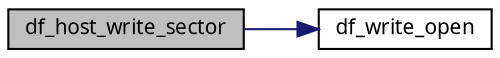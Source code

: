 digraph G
{
  edge [fontname="FreeSans.ttf",fontsize=10,labelfontname="FreeSans.ttf",labelfontsize=10];
  node [fontname="FreeSans.ttf",fontsize=10,shape=record];
  rankdir=LR;
  Node1 [label="df_host_write_sector",height=0.2,width=0.4,color="black", fillcolor="grey75", style="filled" fontcolor="black"];
  Node1 -> Node2 [color="midnightblue",fontsize=10,style="solid",fontname="FreeSans.ttf"];
  Node2 [label="df_write_open",height=0.2,width=0.4,color="black", fillcolor="white", style="filled",URL="$a00034.html#ff167c7f03438afd57e148a2d12ade41",tooltip="This function opens a DF memory in write mode at a given sector address."];
}
